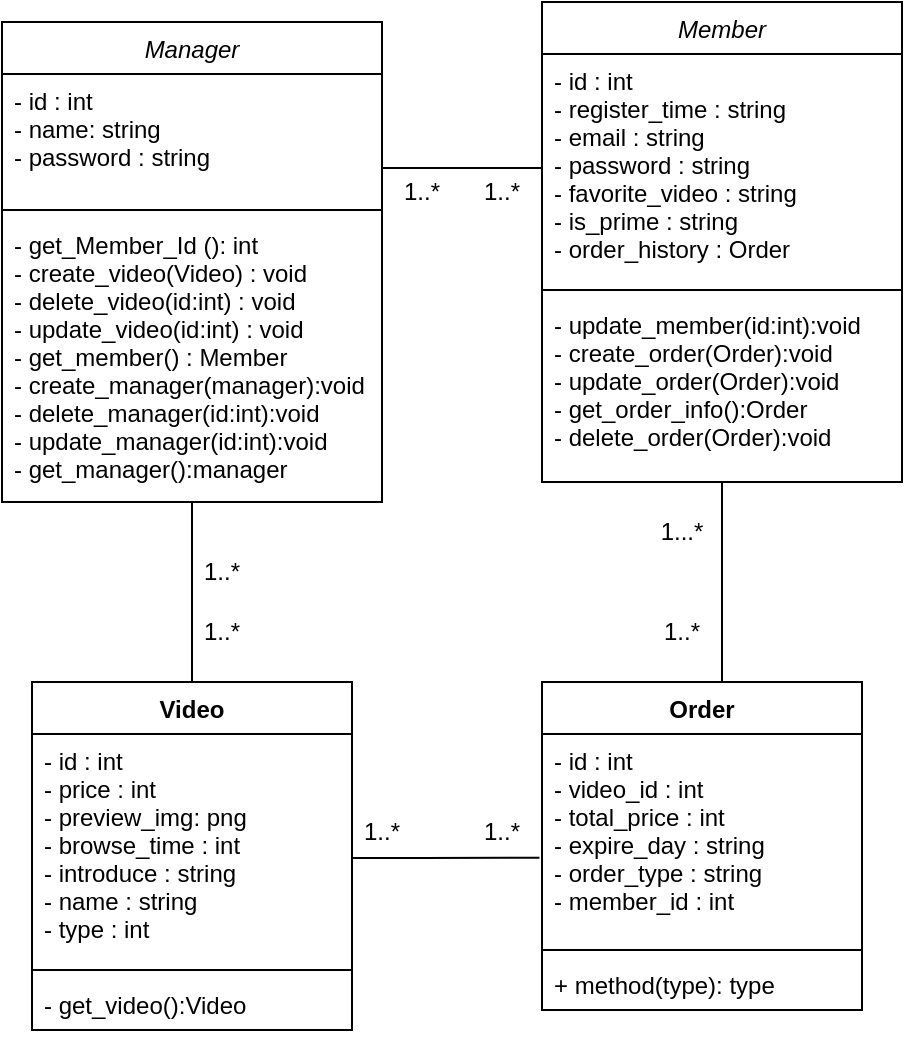 <mxfile version="15.5.6" type="github">
  <diagram id="C5RBs43oDa-KdzZeNtuy" name="Page-1">
    <mxGraphModel dx="981" dy="548" grid="1" gridSize="10" guides="1" tooltips="1" connect="1" arrows="1" fold="1" page="1" pageScale="1" pageWidth="827" pageHeight="1169" math="0" shadow="0">
      <root>
        <mxCell id="WIyWlLk6GJQsqaUBKTNV-0" />
        <mxCell id="WIyWlLk6GJQsqaUBKTNV-1" parent="WIyWlLk6GJQsqaUBKTNV-0" />
        <mxCell id="o_LKCgOX1JAMIY1ihnsy-7" style="edgeStyle=orthogonalEdgeStyle;rounded=0;orthogonalLoop=1;jettySize=auto;html=1;exitX=0.5;exitY=1;exitDx=0;exitDy=0;endArrow=none;endFill=0;" edge="1" parent="WIyWlLk6GJQsqaUBKTNV-1" source="zkfFHV4jXpPFQw0GAbJ--0" target="o_LKCgOX1JAMIY1ihnsy-8">
          <mxGeometry relative="1" as="geometry">
            <mxPoint x="300" y="490" as="targetPoint" />
            <Array as="points">
              <mxPoint x="380" y="440" />
              <mxPoint x="380" y="440" />
            </Array>
          </mxGeometry>
        </mxCell>
        <mxCell id="zkfFHV4jXpPFQw0GAbJ--0" value="Member" style="swimlane;fontStyle=2;align=center;verticalAlign=top;childLayout=stackLayout;horizontal=1;startSize=26;horizontalStack=0;resizeParent=1;resizeLast=0;collapsible=1;marginBottom=0;rounded=0;shadow=0;strokeWidth=1;" parent="WIyWlLk6GJQsqaUBKTNV-1" vertex="1">
          <mxGeometry x="290" y="120" width="180" height="240" as="geometry">
            <mxRectangle x="230" y="140" width="160" height="26" as="alternateBounds" />
          </mxGeometry>
        </mxCell>
        <mxCell id="zkfFHV4jXpPFQw0GAbJ--1" value="- id : int&#xa;- register_time : string&#xa;- email : string&#xa;- password : string&#xa;- favorite_video : string &#xa;- is_prime : string&#xa;- order_history : Order&#xa;" style="text;align=left;verticalAlign=top;spacingLeft=4;spacingRight=4;overflow=hidden;rotatable=0;points=[[0,0.5],[1,0.5]];portConstraint=eastwest;" parent="zkfFHV4jXpPFQw0GAbJ--0" vertex="1">
          <mxGeometry y="26" width="180" height="114" as="geometry" />
        </mxCell>
        <mxCell id="zkfFHV4jXpPFQw0GAbJ--4" value="" style="line;html=1;strokeWidth=1;align=left;verticalAlign=middle;spacingTop=-1;spacingLeft=3;spacingRight=3;rotatable=0;labelPosition=right;points=[];portConstraint=eastwest;" parent="zkfFHV4jXpPFQw0GAbJ--0" vertex="1">
          <mxGeometry y="140" width="180" height="8" as="geometry" />
        </mxCell>
        <mxCell id="o_LKCgOX1JAMIY1ihnsy-14" value="- update_member(id:int):void&#xa;- create_order(Order):void&#xa;- update_order(Order):void &#xa;- get_order_info():Order&#xa;- delete_order(Order):void" style="text;strokeColor=none;fillColor=none;align=left;verticalAlign=top;spacingLeft=4;spacingRight=4;overflow=hidden;rotatable=0;points=[[0,0.5],[1,0.5]];portConstraint=eastwest;" vertex="1" parent="zkfFHV4jXpPFQw0GAbJ--0">
          <mxGeometry y="148" width="180" height="92" as="geometry" />
        </mxCell>
        <mxCell id="o_LKCgOX1JAMIY1ihnsy-4" value="1...*" style="text;html=1;strokeColor=none;fillColor=none;align=center;verticalAlign=middle;whiteSpace=wrap;rounded=0;" vertex="1" parent="WIyWlLk6GJQsqaUBKTNV-1">
          <mxGeometry x="350" y="380" width="20" height="10" as="geometry" />
        </mxCell>
        <mxCell id="o_LKCgOX1JAMIY1ihnsy-8" value="Order" style="swimlane;fontStyle=1;align=center;verticalAlign=top;childLayout=stackLayout;horizontal=1;startSize=26;horizontalStack=0;resizeParent=1;resizeParentMax=0;resizeLast=0;collapsible=1;marginBottom=0;" vertex="1" parent="WIyWlLk6GJQsqaUBKTNV-1">
          <mxGeometry x="290" y="460" width="160" height="164" as="geometry" />
        </mxCell>
        <mxCell id="o_LKCgOX1JAMIY1ihnsy-9" value="- id : int&#xa;- video_id : int&#xa;- total_price : int&#xa;- expire_day : string&#xa;- order_type : string&#xa;- member_id : int" style="text;strokeColor=none;fillColor=none;align=left;verticalAlign=top;spacingLeft=4;spacingRight=4;overflow=hidden;rotatable=0;points=[[0,0.5],[1,0.5]];portConstraint=eastwest;" vertex="1" parent="o_LKCgOX1JAMIY1ihnsy-8">
          <mxGeometry y="26" width="160" height="104" as="geometry" />
        </mxCell>
        <mxCell id="o_LKCgOX1JAMIY1ihnsy-10" value="" style="line;strokeWidth=1;fillColor=none;align=left;verticalAlign=middle;spacingTop=-1;spacingLeft=3;spacingRight=3;rotatable=0;labelPosition=right;points=[];portConstraint=eastwest;" vertex="1" parent="o_LKCgOX1JAMIY1ihnsy-8">
          <mxGeometry y="130" width="160" height="8" as="geometry" />
        </mxCell>
        <mxCell id="o_LKCgOX1JAMIY1ihnsy-11" value="+ method(type): type" style="text;strokeColor=none;fillColor=none;align=left;verticalAlign=top;spacingLeft=4;spacingRight=4;overflow=hidden;rotatable=0;points=[[0,0.5],[1,0.5]];portConstraint=eastwest;" vertex="1" parent="o_LKCgOX1JAMIY1ihnsy-8">
          <mxGeometry y="138" width="160" height="26" as="geometry" />
        </mxCell>
        <mxCell id="o_LKCgOX1JAMIY1ihnsy-13" value="1..*" style="text;html=1;strokeColor=none;fillColor=none;align=center;verticalAlign=middle;whiteSpace=wrap;rounded=0;" vertex="1" parent="WIyWlLk6GJQsqaUBKTNV-1">
          <mxGeometry x="350" y="430" width="20" height="10" as="geometry" />
        </mxCell>
        <mxCell id="o_LKCgOX1JAMIY1ihnsy-15" value="Manager" style="swimlane;fontStyle=2;align=center;verticalAlign=top;childLayout=stackLayout;horizontal=1;startSize=26;horizontalStack=0;resizeParent=1;resizeLast=0;collapsible=1;marginBottom=0;rounded=0;shadow=0;strokeWidth=1;" vertex="1" parent="WIyWlLk6GJQsqaUBKTNV-1">
          <mxGeometry x="20" y="130" width="190" height="240" as="geometry">
            <mxRectangle x="230" y="140" width="160" height="26" as="alternateBounds" />
          </mxGeometry>
        </mxCell>
        <mxCell id="o_LKCgOX1JAMIY1ihnsy-16" value="- id : int&#xa;- name: string&#xa;- password : string &#xa;" style="text;align=left;verticalAlign=top;spacingLeft=4;spacingRight=4;overflow=hidden;rotatable=0;points=[[0,0.5],[1,0.5]];portConstraint=eastwest;" vertex="1" parent="o_LKCgOX1JAMIY1ihnsy-15">
          <mxGeometry y="26" width="190" height="64" as="geometry" />
        </mxCell>
        <mxCell id="o_LKCgOX1JAMIY1ihnsy-17" value="" style="line;html=1;strokeWidth=1;align=left;verticalAlign=middle;spacingTop=-1;spacingLeft=3;spacingRight=3;rotatable=0;labelPosition=right;points=[];portConstraint=eastwest;" vertex="1" parent="o_LKCgOX1JAMIY1ihnsy-15">
          <mxGeometry y="90" width="190" height="8" as="geometry" />
        </mxCell>
        <mxCell id="o_LKCgOX1JAMIY1ihnsy-18" value="- get_Member_Id (): int&#xa;- create_video(Video) : void&#xa;- delete_video(id:int) : void&#xa;- update_video(id:int) : void&#xa;- get_member() : Member&#xa;- create_manager(manager):void&#xa;- delete_manager(id:int):void&#xa;- update_manager(id:int):void&#xa;- get_manager():manager" style="text;strokeColor=none;fillColor=none;align=left;verticalAlign=top;spacingLeft=4;spacingRight=4;overflow=hidden;rotatable=0;points=[[0,0.5],[1,0.5]];portConstraint=eastwest;" vertex="1" parent="o_LKCgOX1JAMIY1ihnsy-15">
          <mxGeometry y="98" width="190" height="142" as="geometry" />
        </mxCell>
        <mxCell id="o_LKCgOX1JAMIY1ihnsy-19" style="edgeStyle=orthogonalEdgeStyle;rounded=0;orthogonalLoop=1;jettySize=auto;html=1;entryX=0;entryY=0.5;entryDx=0;entryDy=0;endArrow=none;endFill=0;" edge="1" parent="WIyWlLk6GJQsqaUBKTNV-1" source="o_LKCgOX1JAMIY1ihnsy-16" target="zkfFHV4jXpPFQw0GAbJ--1">
          <mxGeometry relative="1" as="geometry">
            <Array as="points">
              <mxPoint x="210" y="218" />
            </Array>
          </mxGeometry>
        </mxCell>
        <mxCell id="o_LKCgOX1JAMIY1ihnsy-20" value="1..*" style="text;html=1;strokeColor=none;fillColor=none;align=center;verticalAlign=middle;whiteSpace=wrap;rounded=0;" vertex="1" parent="WIyWlLk6GJQsqaUBKTNV-1">
          <mxGeometry x="220" y="210" width="20" height="10" as="geometry" />
        </mxCell>
        <mxCell id="o_LKCgOX1JAMIY1ihnsy-21" value="1..*" style="text;html=1;strokeColor=none;fillColor=none;align=center;verticalAlign=middle;whiteSpace=wrap;rounded=0;" vertex="1" parent="WIyWlLk6GJQsqaUBKTNV-1">
          <mxGeometry x="260" y="210" width="20" height="10" as="geometry" />
        </mxCell>
        <mxCell id="o_LKCgOX1JAMIY1ihnsy-27" style="edgeStyle=orthogonalEdgeStyle;rounded=0;orthogonalLoop=1;jettySize=auto;html=1;entryX=0.5;entryY=1;entryDx=0;entryDy=0;endArrow=none;endFill=0;" edge="1" parent="WIyWlLk6GJQsqaUBKTNV-1" source="o_LKCgOX1JAMIY1ihnsy-22" target="o_LKCgOX1JAMIY1ihnsy-15">
          <mxGeometry relative="1" as="geometry" />
        </mxCell>
        <mxCell id="o_LKCgOX1JAMIY1ihnsy-22" value="Video" style="swimlane;fontStyle=1;align=center;verticalAlign=top;childLayout=stackLayout;horizontal=1;startSize=26;horizontalStack=0;resizeParent=1;resizeParentMax=0;resizeLast=0;collapsible=1;marginBottom=0;" vertex="1" parent="WIyWlLk6GJQsqaUBKTNV-1">
          <mxGeometry x="35" y="460" width="160" height="174" as="geometry" />
        </mxCell>
        <mxCell id="o_LKCgOX1JAMIY1ihnsy-23" value="- id : int&#xa;- price : int&#xa;- preview_img: png&#xa;- browse_time : int&#xa;- introduce : string&#xa;- name : string&#xa;- type : int" style="text;strokeColor=none;fillColor=none;align=left;verticalAlign=top;spacingLeft=4;spacingRight=4;overflow=hidden;rotatable=0;points=[[0,0.5],[1,0.5]];portConstraint=eastwest;" vertex="1" parent="o_LKCgOX1JAMIY1ihnsy-22">
          <mxGeometry y="26" width="160" height="114" as="geometry" />
        </mxCell>
        <mxCell id="o_LKCgOX1JAMIY1ihnsy-24" value="" style="line;strokeWidth=1;fillColor=none;align=left;verticalAlign=middle;spacingTop=-1;spacingLeft=3;spacingRight=3;rotatable=0;labelPosition=right;points=[];portConstraint=eastwest;" vertex="1" parent="o_LKCgOX1JAMIY1ihnsy-22">
          <mxGeometry y="140" width="160" height="8" as="geometry" />
        </mxCell>
        <mxCell id="o_LKCgOX1JAMIY1ihnsy-25" value="- get_video():Video" style="text;strokeColor=none;fillColor=none;align=left;verticalAlign=top;spacingLeft=4;spacingRight=4;overflow=hidden;rotatable=0;points=[[0,0.5],[1,0.5]];portConstraint=eastwest;" vertex="1" parent="o_LKCgOX1JAMIY1ihnsy-22">
          <mxGeometry y="148" width="160" height="26" as="geometry" />
        </mxCell>
        <mxCell id="o_LKCgOX1JAMIY1ihnsy-26" style="edgeStyle=orthogonalEdgeStyle;rounded=0;orthogonalLoop=1;jettySize=auto;html=1;entryX=-0.008;entryY=0.595;entryDx=0;entryDy=0;entryPerimeter=0;endArrow=none;endFill=0;" edge="1" parent="WIyWlLk6GJQsqaUBKTNV-1" source="o_LKCgOX1JAMIY1ihnsy-23" target="o_LKCgOX1JAMIY1ihnsy-9">
          <mxGeometry relative="1" as="geometry">
            <Array as="points">
              <mxPoint x="230" y="548" />
              <mxPoint x="230" y="548" />
            </Array>
          </mxGeometry>
        </mxCell>
        <mxCell id="o_LKCgOX1JAMIY1ihnsy-28" value="1..*" style="text;html=1;strokeColor=none;fillColor=none;align=center;verticalAlign=middle;whiteSpace=wrap;rounded=0;" vertex="1" parent="WIyWlLk6GJQsqaUBKTNV-1">
          <mxGeometry x="120" y="400" width="20" height="10" as="geometry" />
        </mxCell>
        <mxCell id="o_LKCgOX1JAMIY1ihnsy-29" value="1..*" style="text;html=1;strokeColor=none;fillColor=none;align=center;verticalAlign=middle;whiteSpace=wrap;rounded=0;" vertex="1" parent="WIyWlLk6GJQsqaUBKTNV-1">
          <mxGeometry x="120" y="430" width="20" height="10" as="geometry" />
        </mxCell>
        <mxCell id="o_LKCgOX1JAMIY1ihnsy-30" value="1..*" style="text;html=1;strokeColor=none;fillColor=none;align=center;verticalAlign=middle;whiteSpace=wrap;rounded=0;" vertex="1" parent="WIyWlLk6GJQsqaUBKTNV-1">
          <mxGeometry x="260" y="530" width="20" height="10" as="geometry" />
        </mxCell>
        <mxCell id="o_LKCgOX1JAMIY1ihnsy-31" value="1..*" style="text;html=1;strokeColor=none;fillColor=none;align=center;verticalAlign=middle;whiteSpace=wrap;rounded=0;" vertex="1" parent="WIyWlLk6GJQsqaUBKTNV-1">
          <mxGeometry x="200" y="530" width="20" height="10" as="geometry" />
        </mxCell>
      </root>
    </mxGraphModel>
  </diagram>
</mxfile>
